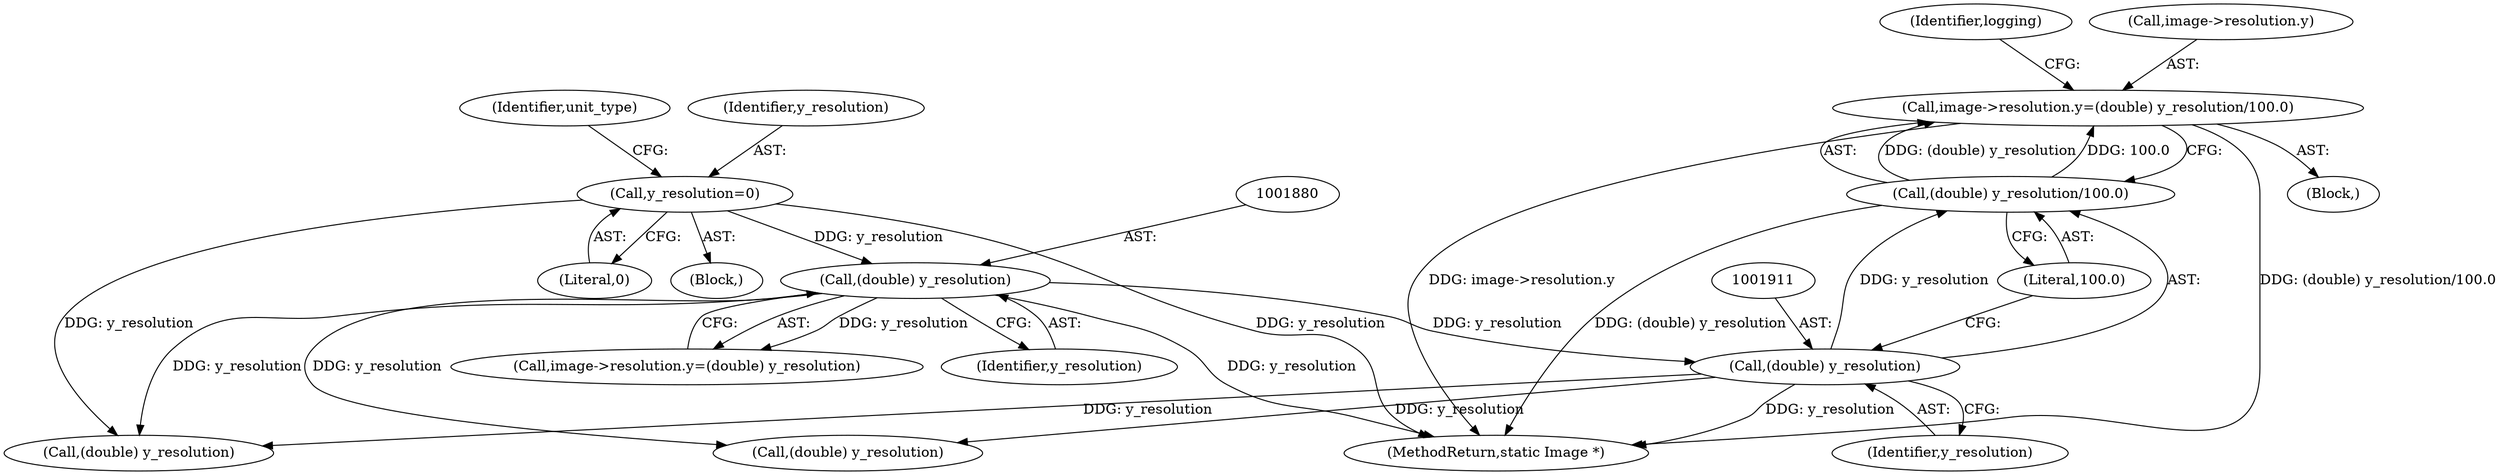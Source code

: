 digraph "0_ImageMagick_8ca35831e91c3db8c6d281d09b605001003bec08@pointer" {
"1001903" [label="(Call,image->resolution.y=(double) y_resolution/100.0)"];
"1001909" [label="(Call,(double) y_resolution/100.0)"];
"1001910" [label="(Call,(double) y_resolution)"];
"1001879" [label="(Call,(double) y_resolution)"];
"1001841" [label="(Call,y_resolution=0)"];
"1000178" [label="(Block,)"];
"1005492" [label="(MethodReturn,static Image *)"];
"1001909" [label="(Call,(double) y_resolution/100.0)"];
"1001903" [label="(Call,image->resolution.y=(double) y_resolution/100.0)"];
"1001879" [label="(Call,(double) y_resolution)"];
"1001873" [label="(Call,image->resolution.y=(double) y_resolution)"];
"1001842" [label="(Identifier,y_resolution)"];
"1001910" [label="(Call,(double) y_resolution)"];
"1001843" [label="(Literal,0)"];
"1005260" [label="(Call,(double) y_resolution)"];
"1001845" [label="(Identifier,unit_type)"];
"1001916" [label="(Identifier,logging)"];
"1001881" [label="(Identifier,y_resolution)"];
"1001913" [label="(Literal,100.0)"];
"1001912" [label="(Identifier,y_resolution)"];
"1001886" [label="(Block,)"];
"1001841" [label="(Call,y_resolution=0)"];
"1001904" [label="(Call,image->resolution.y)"];
"1001927" [label="(Call,(double) y_resolution)"];
"1001903" -> "1001886"  [label="AST: "];
"1001903" -> "1001909"  [label="CFG: "];
"1001904" -> "1001903"  [label="AST: "];
"1001909" -> "1001903"  [label="AST: "];
"1001916" -> "1001903"  [label="CFG: "];
"1001903" -> "1005492"  [label="DDG: image->resolution.y"];
"1001903" -> "1005492"  [label="DDG: (double) y_resolution/100.0"];
"1001909" -> "1001903"  [label="DDG: (double) y_resolution"];
"1001909" -> "1001903"  [label="DDG: 100.0"];
"1001909" -> "1001913"  [label="CFG: "];
"1001910" -> "1001909"  [label="AST: "];
"1001913" -> "1001909"  [label="AST: "];
"1001909" -> "1005492"  [label="DDG: (double) y_resolution"];
"1001910" -> "1001909"  [label="DDG: y_resolution"];
"1001910" -> "1001912"  [label="CFG: "];
"1001911" -> "1001910"  [label="AST: "];
"1001912" -> "1001910"  [label="AST: "];
"1001913" -> "1001910"  [label="CFG: "];
"1001910" -> "1005492"  [label="DDG: y_resolution"];
"1001879" -> "1001910"  [label="DDG: y_resolution"];
"1001910" -> "1001927"  [label="DDG: y_resolution"];
"1001910" -> "1005260"  [label="DDG: y_resolution"];
"1001879" -> "1001873"  [label="AST: "];
"1001879" -> "1001881"  [label="CFG: "];
"1001880" -> "1001879"  [label="AST: "];
"1001881" -> "1001879"  [label="AST: "];
"1001873" -> "1001879"  [label="CFG: "];
"1001879" -> "1005492"  [label="DDG: y_resolution"];
"1001879" -> "1001873"  [label="DDG: y_resolution"];
"1001841" -> "1001879"  [label="DDG: y_resolution"];
"1001879" -> "1001927"  [label="DDG: y_resolution"];
"1001879" -> "1005260"  [label="DDG: y_resolution"];
"1001841" -> "1000178"  [label="AST: "];
"1001841" -> "1001843"  [label="CFG: "];
"1001842" -> "1001841"  [label="AST: "];
"1001843" -> "1001841"  [label="AST: "];
"1001845" -> "1001841"  [label="CFG: "];
"1001841" -> "1005492"  [label="DDG: y_resolution"];
"1001841" -> "1005260"  [label="DDG: y_resolution"];
}
